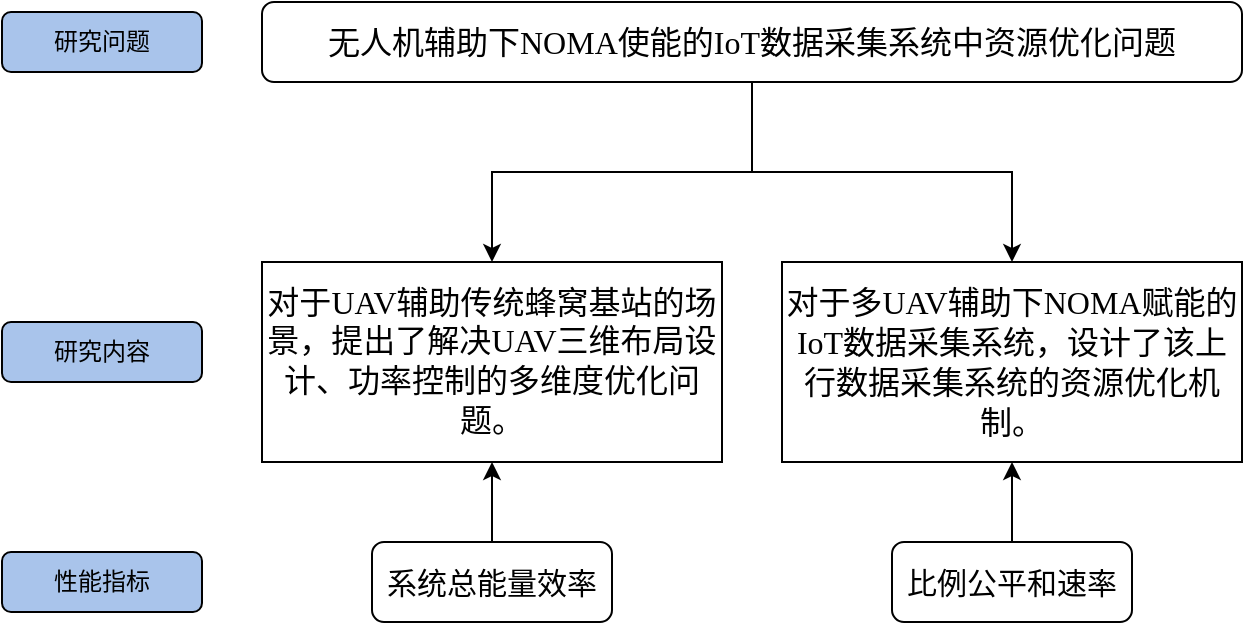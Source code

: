 <mxfile version="23.1.8" type="github">
  <diagram name="第 1 页" id="rrZ7hrOaui3AsJbaLMUq">
    <mxGraphModel dx="1434" dy="830" grid="1" gridSize="10" guides="1" tooltips="1" connect="1" arrows="1" fold="1" page="1" pageScale="1" pageWidth="827" pageHeight="1169" math="0" shadow="0">
      <root>
        <mxCell id="0" />
        <mxCell id="1" parent="0" />
        <mxCell id="d498bgmHW4dofSmXcOC3-16" value="" style="group" parent="1" vertex="1" connectable="0">
          <mxGeometry x="80" y="170" width="620" height="320" as="geometry" />
        </mxCell>
        <mxCell id="d498bgmHW4dofSmXcOC3-3" value="&lt;span style=&quot;border-color: var(--border-color); font-family: 宋体; font-size: 16px; text-indent: 40.133px;&quot;&gt;无人机辅助下&lt;/span&gt;&lt;span style=&quot;border-color: var(--border-color); font-size: 16px; text-indent: 40.133px;&quot;&gt;&lt;font face=&quot;Times New Roman&quot;&gt;NOMA&lt;/font&gt;&lt;span style=&quot;font-family: 宋体; border-color: var(--border-color); line-height: 20px;&quot;&gt;使能的&lt;/span&gt;&lt;span style=&quot;border-color: var(--border-color); line-height: 20px;&quot; lang=&quot;EN-US&quot;&gt;&lt;font face=&quot;Times New Roman&quot;&gt;IoT&lt;/font&gt;&lt;/span&gt;&lt;span style=&quot;font-family: 宋体; border-color: var(--border-color); line-height: 20px;&quot;&gt;数据采集系统中资源优化问题&lt;/span&gt;&lt;/span&gt;" style="rounded=1;whiteSpace=wrap;html=1;align=center;" parent="d498bgmHW4dofSmXcOC3-16" vertex="1">
          <mxGeometry x="130" width="490" height="40" as="geometry" />
        </mxCell>
        <mxCell id="d498bgmHW4dofSmXcOC3-5" value="&lt;font face=&quot;宋体&quot;&gt;研究问题&lt;/font&gt;" style="rounded=1;whiteSpace=wrap;html=1;fillColor=#A9C4EB;" parent="d498bgmHW4dofSmXcOC3-16" vertex="1">
          <mxGeometry y="5" width="100" height="30" as="geometry" />
        </mxCell>
        <mxCell id="d498bgmHW4dofSmXcOC3-6" value="&lt;font style=&quot;font-size: 16px;&quot;&gt;&lt;font style=&quot;font-size: 16px;&quot; face=&quot;宋体&quot;&gt;对于&lt;/font&gt;&lt;font face=&quot;Times New Roman&quot; style=&quot;font-size: 16px;&quot;&gt;UAV&lt;/font&gt;&lt;font style=&quot;font-size: 16px;&quot; face=&quot;宋体&quot;&gt;辅助传统蜂窝基站的场景，提出了解决&lt;/font&gt;&lt;span style=&quot;line-height: 125%;&quot; lang=&quot;EN-US&quot;&gt;&lt;font style=&quot;font-size: 16px;&quot; face=&quot;Times New Roman&quot;&gt;UAV&lt;/font&gt;&lt;/span&gt;&lt;span style=&quot;font-family: 宋体; line-height: 125%;&quot;&gt;三维布局设计、功率控制的多维度优化问题。&lt;/span&gt;&lt;/font&gt;" style="rounded=0;whiteSpace=wrap;html=1;" parent="d498bgmHW4dofSmXcOC3-16" vertex="1">
          <mxGeometry x="130" y="130" width="230" height="100" as="geometry" />
        </mxCell>
        <mxCell id="d498bgmHW4dofSmXcOC3-10" style="edgeStyle=orthogonalEdgeStyle;rounded=0;orthogonalLoop=1;jettySize=auto;html=1;entryX=0.5;entryY=0;entryDx=0;entryDy=0;exitX=0.5;exitY=1;exitDx=0;exitDy=0;" parent="d498bgmHW4dofSmXcOC3-16" source="d498bgmHW4dofSmXcOC3-3" target="d498bgmHW4dofSmXcOC3-6" edge="1">
          <mxGeometry relative="1" as="geometry" />
        </mxCell>
        <mxCell id="d498bgmHW4dofSmXcOC3-7" value="&lt;font style=&quot;font-size: 16px;&quot;&gt;&lt;font style=&quot;font-size: 16px;&quot; face=&quot;宋体&quot;&gt;对于多&lt;/font&gt;&lt;span style=&quot;line-height: 125%; font-family: &amp;quot;Times New Roman&amp;quot;, serif;&quot; lang=&quot;EN-US&quot;&gt;UAV&lt;/span&gt;&lt;span style=&quot;line-height: 125%; font-family: 宋体;&quot;&gt;辅助下&lt;/span&gt;&lt;span style=&quot;line-height: 125%;&quot;&gt;&lt;font style=&quot;font-size: 16px;&quot; face=&quot;Times New Roman&quot;&gt;NOMA&lt;/font&gt;&lt;/span&gt;&lt;span style=&quot;line-height: 125%; font-family: 宋体;&quot;&gt;赋能的&lt;/span&gt;&lt;span style=&quot;line-height: 125%; font-family: &amp;quot;Times New Roman&amp;quot;, serif;&quot; lang=&quot;EN-US&quot;&gt;IoT&lt;/span&gt;&lt;span style=&quot;line-height: 125%; font-family: 宋体;&quot;&gt;数据采集系统，设计了该上行数据采集系统的资源优化机制。&lt;/span&gt;&lt;/font&gt;" style="rounded=0;whiteSpace=wrap;html=1;" parent="d498bgmHW4dofSmXcOC3-16" vertex="1">
          <mxGeometry x="390" y="130" width="230" height="100" as="geometry" />
        </mxCell>
        <mxCell id="d498bgmHW4dofSmXcOC3-11" style="edgeStyle=orthogonalEdgeStyle;rounded=0;orthogonalLoop=1;jettySize=auto;html=1;entryX=0.5;entryY=0;entryDx=0;entryDy=0;" parent="d498bgmHW4dofSmXcOC3-16" source="d498bgmHW4dofSmXcOC3-3" target="d498bgmHW4dofSmXcOC3-7" edge="1">
          <mxGeometry relative="1" as="geometry" />
        </mxCell>
        <mxCell id="d498bgmHW4dofSmXcOC3-12" style="edgeStyle=orthogonalEdgeStyle;rounded=0;orthogonalLoop=1;jettySize=auto;html=1;entryX=0.5;entryY=1;entryDx=0;entryDy=0;" parent="d498bgmHW4dofSmXcOC3-16" source="d498bgmHW4dofSmXcOC3-8" target="d498bgmHW4dofSmXcOC3-6" edge="1">
          <mxGeometry relative="1" as="geometry" />
        </mxCell>
        <mxCell id="d498bgmHW4dofSmXcOC3-8" value="&lt;font style=&quot;font-size: 15px;&quot; face=&quot;宋体&quot;&gt;系统总能量效率&lt;/font&gt;" style="rounded=1;whiteSpace=wrap;html=1;" parent="d498bgmHW4dofSmXcOC3-16" vertex="1">
          <mxGeometry x="185" y="270" width="120" height="40" as="geometry" />
        </mxCell>
        <mxCell id="d498bgmHW4dofSmXcOC3-13" style="edgeStyle=orthogonalEdgeStyle;rounded=0;orthogonalLoop=1;jettySize=auto;html=1;exitX=0.5;exitY=0;exitDx=0;exitDy=0;entryX=0.5;entryY=1;entryDx=0;entryDy=0;" parent="d498bgmHW4dofSmXcOC3-16" source="d498bgmHW4dofSmXcOC3-9" target="d498bgmHW4dofSmXcOC3-7" edge="1">
          <mxGeometry relative="1" as="geometry" />
        </mxCell>
        <mxCell id="d498bgmHW4dofSmXcOC3-9" value="&lt;font style=&quot;font-size: 15px;&quot; face=&quot;宋体&quot;&gt;比例公平和速率&lt;/font&gt;" style="rounded=1;whiteSpace=wrap;html=1;" parent="d498bgmHW4dofSmXcOC3-16" vertex="1">
          <mxGeometry x="445" y="270" width="120" height="40" as="geometry" />
        </mxCell>
        <mxCell id="d498bgmHW4dofSmXcOC3-14" value="&lt;font face=&quot;宋体&quot;&gt;研究内容&lt;/font&gt;" style="rounded=1;whiteSpace=wrap;html=1;fillColor=#A9C4EB;" parent="d498bgmHW4dofSmXcOC3-16" vertex="1">
          <mxGeometry y="160" width="100" height="30" as="geometry" />
        </mxCell>
        <mxCell id="d498bgmHW4dofSmXcOC3-15" value="&lt;font face=&quot;宋体&quot;&gt;性能指标&lt;/font&gt;" style="rounded=1;whiteSpace=wrap;html=1;fillColor=#A9C4EB;" parent="d498bgmHW4dofSmXcOC3-16" vertex="1">
          <mxGeometry y="275" width="100" height="30" as="geometry" />
        </mxCell>
      </root>
    </mxGraphModel>
  </diagram>
</mxfile>
